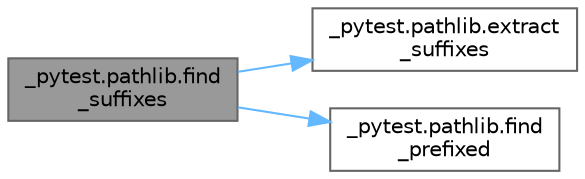 digraph "_pytest.pathlib.find_suffixes"
{
 // LATEX_PDF_SIZE
  bgcolor="transparent";
  edge [fontname=Helvetica,fontsize=10,labelfontname=Helvetica,labelfontsize=10];
  node [fontname=Helvetica,fontsize=10,shape=box,height=0.2,width=0.4];
  rankdir="LR";
  Node1 [id="Node000001",label="_pytest.pathlib.find\l_suffixes",height=0.2,width=0.4,color="gray40", fillcolor="grey60", style="filled", fontcolor="black",tooltip=" "];
  Node1 -> Node2 [id="edge1_Node000001_Node000002",color="steelblue1",style="solid",tooltip=" "];
  Node2 [id="Node000002",label="_pytest.pathlib.extract\l_suffixes",height=0.2,width=0.4,color="grey40", fillcolor="white", style="filled",URL="$namespace__pytest_1_1pathlib.html#a0addba70a654b247e36cb4401bc7dc12",tooltip=" "];
  Node1 -> Node3 [id="edge2_Node000001_Node000003",color="steelblue1",style="solid",tooltip=" "];
  Node3 [id="Node000003",label="_pytest.pathlib.find\l_prefixed",height=0.2,width=0.4,color="grey40", fillcolor="white", style="filled",URL="$namespace__pytest_1_1pathlib.html#ab1843653a064d8dee4dcf9a5cc00679c",tooltip=" "];
}
